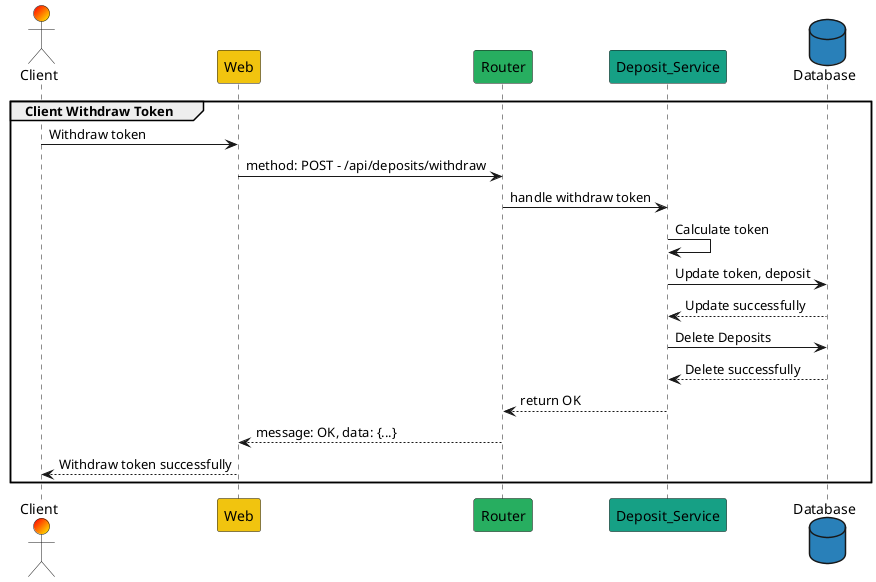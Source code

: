 @startuml

actor        Client          as C  #FF0000/FFFF00
participant  Web             as W  #f1c40f
participant  Router          as R  #27ae60
participant  Deposit_Service as S  #16a085
database     Database        as DB #2980b9

group Client Withdraw Token
C   ->  W    :  Withdraw token
W   ->  R    :  method: POST - /api/deposits/withdraw
R   ->  S    :  handle withdraw token
S   ->  S    :  Calculate token
S   ->  DB   :  Update token, deposit
DB  --> S    :  Update successfully
S   ->  DB   :  Delete Deposits
DB  --> S    :  Delete successfully
S   --> R    :  return OK
R   --> W    :  message: OK, data: {...}
W   --> C    :  Withdraw token successfully
end


@enduml